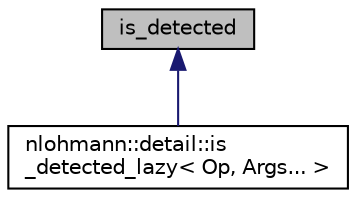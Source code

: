digraph "is_detected"
{
 // LATEX_PDF_SIZE
  edge [fontname="Helvetica",fontsize="10",labelfontname="Helvetica",labelfontsize="10"];
  node [fontname="Helvetica",fontsize="10",shape=record];
  Node1 [label="is_detected",height=0.2,width=0.4,color="black", fillcolor="grey75", style="filled", fontcolor="black",tooltip=" "];
  Node1 -> Node2 [dir="back",color="midnightblue",fontsize="10",style="solid",fontname="Helvetica"];
  Node2 [label="nlohmann::detail::is\l_detected_lazy\< Op, Args... \>",height=0.2,width=0.4,color="black", fillcolor="white", style="filled",URL="$structnlohmann_1_1detail_1_1is__detected__lazy.html",tooltip=" "];
}
